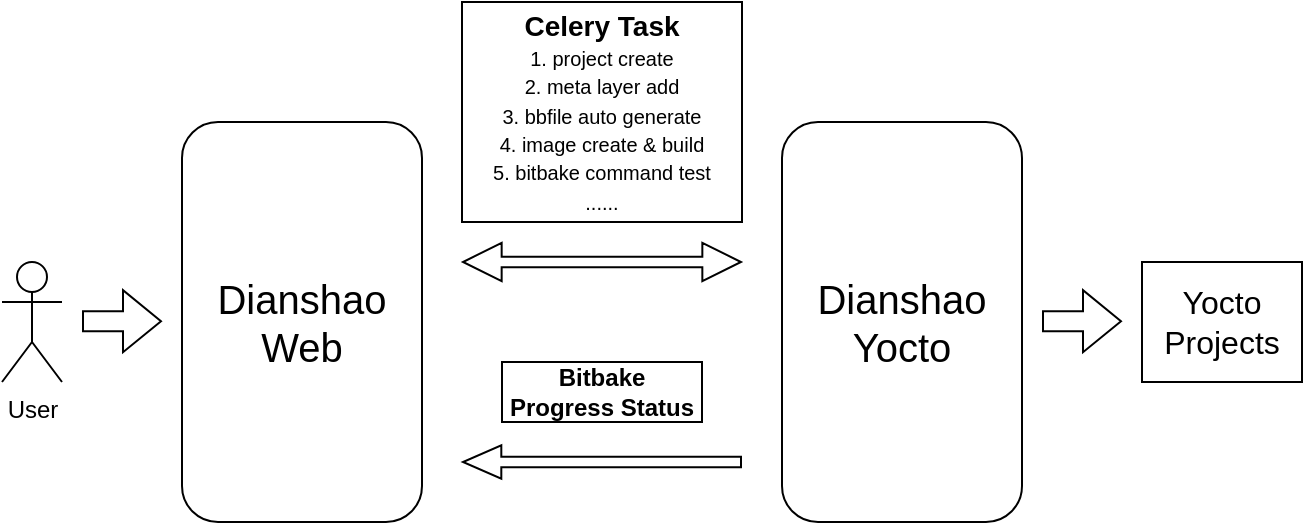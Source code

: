 <mxfile version="16.5.2" type="device"><diagram id="NApvXmBv0SMfDGXGXUKF" name="Page-1"><mxGraphModel dx="1185" dy="655" grid="1" gridSize="10" guides="1" tooltips="1" connect="1" arrows="1" fold="1" page="1" pageScale="1" pageWidth="827" pageHeight="1169" math="0" shadow="0"><root><mxCell id="0"/><mxCell id="1" parent="0"/><mxCell id="O3QtDQJl4o5D-WMHwFzW-1" value="&lt;font style=&quot;font-size: 20px&quot;&gt;Dianshao&lt;br&gt;Web&lt;/font&gt;" style="rounded=1;whiteSpace=wrap;html=1;" vertex="1" parent="1"><mxGeometry x="180" y="280" width="120" height="200" as="geometry"/></mxCell><mxCell id="O3QtDQJl4o5D-WMHwFzW-2" value="&lt;font style=&quot;font-size: 20px&quot;&gt;Dianshao&lt;br&gt;Yocto&lt;/font&gt;" style="rounded=1;whiteSpace=wrap;html=1;" vertex="1" parent="1"><mxGeometry x="480" y="280" width="120" height="200" as="geometry"/></mxCell><mxCell id="O3QtDQJl4o5D-WMHwFzW-8" value="" style="shape=flexArrow;endArrow=classic;startArrow=classic;html=1;rounded=0;fontSize=16;width=5.333;endSize=6.11;endWidth=12.889;startWidth=12.889;startSize=6.11;" edge="1" parent="1"><mxGeometry width="100" height="100" relative="1" as="geometry"><mxPoint x="320" y="350" as="sourcePoint"/><mxPoint x="460" y="350" as="targetPoint"/></mxGeometry></mxCell><mxCell id="O3QtDQJl4o5D-WMHwFzW-11" value="&lt;b style=&quot;font-size: 14px&quot;&gt;Celery Task&lt;br&gt;&lt;/b&gt;&lt;font style=&quot;font-size: 10px&quot;&gt;1. project create&lt;br style=&quot;font-size: 10px&quot;&gt;2. meta layer add&lt;br style=&quot;font-size: 10px&quot;&gt;3. bbfile auto generate&lt;br style=&quot;font-size: 10px&quot;&gt;4. image create &amp;amp; build&lt;br style=&quot;font-size: 10px&quot;&gt;5. bitbake command test&lt;br style=&quot;font-size: 10px&quot;&gt;......&lt;/font&gt;" style="rounded=0;whiteSpace=wrap;html=1;fontSize=12;" vertex="1" parent="1"><mxGeometry x="320" y="220" width="140" height="110" as="geometry"/></mxCell><mxCell id="O3QtDQJl4o5D-WMHwFzW-12" value="&lt;b&gt;&lt;font style=&quot;font-size: 12px&quot;&gt;Bitbake Progress Status&lt;/font&gt;&lt;/b&gt;" style="rounded=0;whiteSpace=wrap;html=1;fontSize=12;" vertex="1" parent="1"><mxGeometry x="340" y="400" width="100" height="30" as="geometry"/></mxCell><mxCell id="O3QtDQJl4o5D-WMHwFzW-13" value="" style="shape=flexArrow;endArrow=classic;html=1;rounded=0;fontSize=14;width=5.192;endSize=6.052;endWidth=10.48;" edge="1" parent="1"><mxGeometry width="50" height="50" relative="1" as="geometry"><mxPoint x="460" y="450" as="sourcePoint"/><mxPoint x="320" y="450" as="targetPoint"/></mxGeometry></mxCell><mxCell id="O3QtDQJl4o5D-WMHwFzW-19" value="User" style="shape=umlActor;verticalLabelPosition=bottom;verticalAlign=top;html=1;outlineConnect=0;fontSize=12;" vertex="1" parent="1"><mxGeometry x="90" y="350" width="30" height="60" as="geometry"/></mxCell><mxCell id="O3QtDQJl4o5D-WMHwFzW-20" value="" style="shape=flexArrow;endArrow=classic;html=1;rounded=0;fontSize=12;" edge="1" parent="1"><mxGeometry width="50" height="50" relative="1" as="geometry"><mxPoint x="130" y="379.58" as="sourcePoint"/><mxPoint x="170" y="379.58" as="targetPoint"/></mxGeometry></mxCell><mxCell id="O3QtDQJl4o5D-WMHwFzW-21" value="" style="shape=flexArrow;endArrow=classic;html=1;rounded=0;fontSize=12;" edge="1" parent="1"><mxGeometry width="50" height="50" relative="1" as="geometry"><mxPoint x="610" y="379.58" as="sourcePoint"/><mxPoint x="650" y="379.58" as="targetPoint"/></mxGeometry></mxCell><mxCell id="O3QtDQJl4o5D-WMHwFzW-22" value="&lt;font style=&quot;font-size: 16px&quot;&gt;Yocto&lt;br&gt;Projects&lt;/font&gt;" style="rounded=0;whiteSpace=wrap;html=1;fontSize=12;" vertex="1" parent="1"><mxGeometry x="660" y="350" width="80" height="60" as="geometry"/></mxCell></root></mxGraphModel></diagram></mxfile>